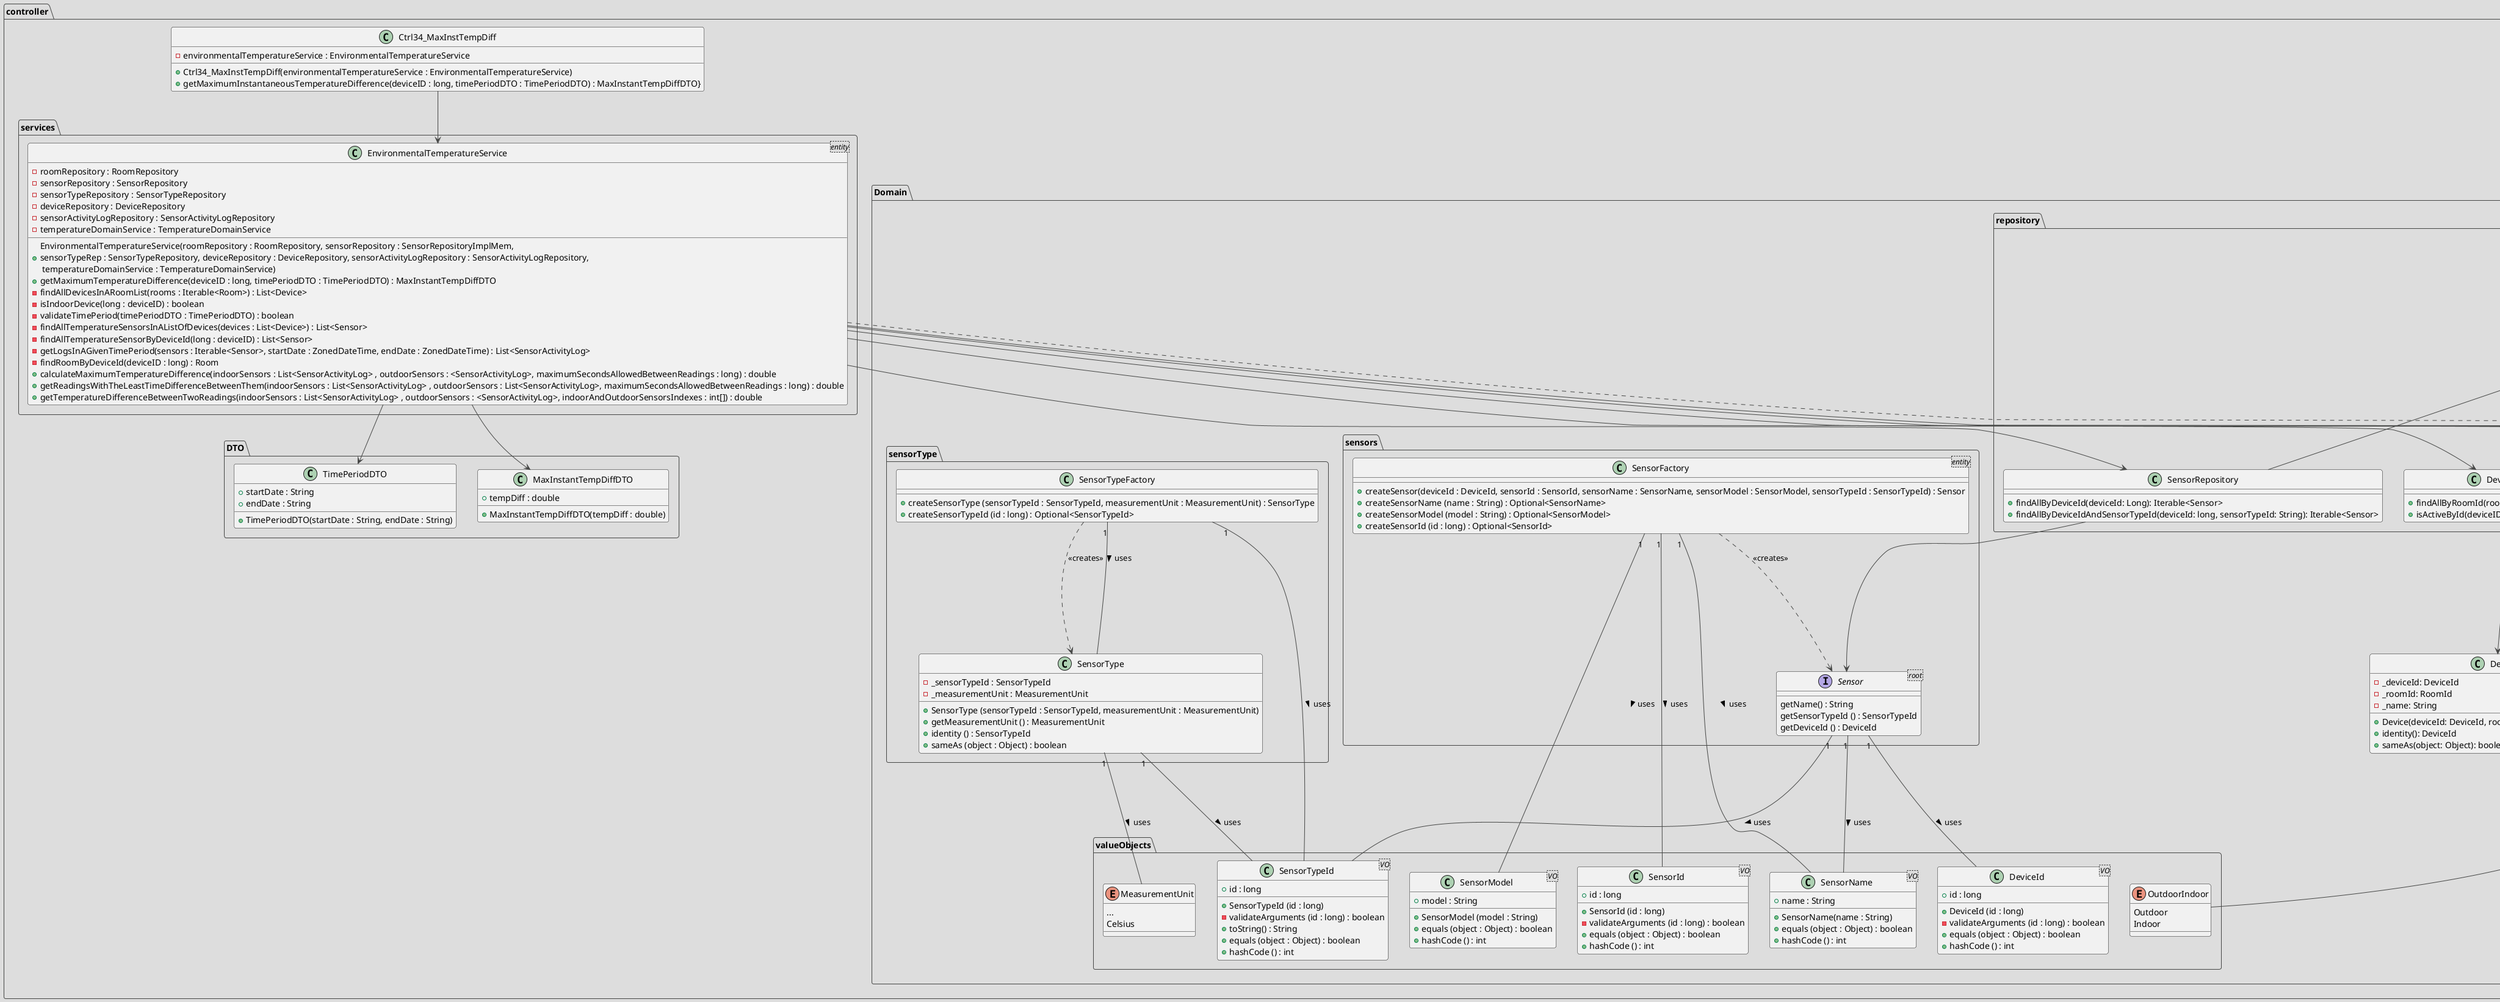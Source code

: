 @startuml
!theme toy

package controller
{
    class Ctrl34_MaxInstTempDiff
    {
        - environmentalTemperatureService : EnvironmentalTemperatureService
        + Ctrl34_MaxInstTempDiff(environmentalTemperatureService : EnvironmentalTemperatureService)
        + getMaximumInstantaneousTemperatureDifference(deviceID : long, timePeriodDTO : TimePeriodDTO) : MaxInstantTempDiffDTO}
    }

    package services
    {
        class EnvironmentalTemperatureService<entity>
        {
            - roomRepository : RoomRepository
            - sensorRepository : SensorRepository
            - sensorTypeRepository : SensorTypeRepository
            - deviceRepository : DeviceRepository
            - sensorActivityLogRepository : SensorActivityLogRepository
            - temperatureDomainService : TemperatureDomainService

            + EnvironmentalTemperatureService(roomRepository : RoomRepository, sensorRepository : SensorRepositoryImplMem,\nsensorTypeRep : SensorTypeRepository, deviceRepository : DeviceRepository, sensorActivityLogRepository : SensorActivityLogRepository,\n temperatureDomainService : TemperatureDomainService)
            + getMaximumTemperatureDifference(deviceID : long, timePeriodDTO : TimePeriodDTO) : MaxInstantTempDiffDTO
            - findAllDevicesInARoomList(rooms : Iterable<Room>) : List<Device>
            - isIndoorDevice(long : deviceID) : boolean
            - validateTimePeriod(timePeriodDTO : TimePeriodDTO) : boolean
            - findAllTemperatureSensorsInAListOfDevices(devices : List<Device>) : List<Sensor>
            - findAllTemperatureSensorByDeviceId(long : deviceID) : List<Sensor>
            - getLogsInAGivenTimePeriod(sensors : Iterable<Sensor>, startDate : ZonedDateTime, endDate : ZonedDateTime) : List<SensorActivityLog>
            - findRoomByDeviceId(deviceID : long) : Room
            + calculateMaximumTemperatureDifference(indoorSensors : List<SensorActivityLog> , outdoorSensors : <SensorActivityLog>, maximumSecondsAllowedBetweenReadings : long) : double
            + getReadingsWithTheLeastTimeDifferenceBetweenThem(indoorSensors : List<SensorActivityLog> , outdoorSensors : List<SensorActivityLog>, maximumSecondsAllowedBetweenReadings : long) : double
            + getTemperatureDifferenceBetweenTwoReadings(indoorSensors : List<SensorActivityLog> , outdoorSensors : <SensorActivityLog>, indoorAndOutdoorSensorsIndexes : int[]) : double
       }
    }

    package DTO
    {
        class TimePeriodDTO
        {
            + startDate : String
            + endDate : String
            + TimePeriodDTO(startDate : String, endDate : String)
        }

        class MaxInstantTempDiffDTO
        {
            + tempDiff : double
            + MaxInstantTempDiffDTO(tempDiff : double)
        }
    }

    package Domain
    {
        package repository
        {
            class Repository
            {
                + save(T entity): T
                + findAll(): Iterable<T>
                + findById(id: ID): Optional<T>
                + existsById(id: ID): boolean
            }

            class RoomRepository
            {
                + findAllByHouseId(houseId: Long): Iterable<Room>
                + findAllByHouseIdAndOutdoorIndoor(id: long, outdoorIndoor: OutdoorIndoor): Iterable<Room>
            }

            class SensorRepository
            {
                + findAllByDeviceId(deviceId: Long): Iterable<Sensor>
                + findAllByDeviceIdAndSensorTypeId(deviceId: long, sensorTypeId: String): Iterable<Sensor>
            }

            class SensorTypeRepository
            {
                ...
                + findById
            }

            class DeviceRepository
            {
                + findAllByRoomId(roomId: Long): Iterable<Device>
                + isActiveById(deviceID: DeviceID): boolean
            }

            class SensorActivityLogRepository
            {
                + findAllBySensorIdAndTimestampBetween(sensorId: long, startDate: ZonedDateTime, endDate: ZonedDateTime): Iterable<SensorActivityLog>
            }
        }

        class Room
        {
            - _roomId: RoomId
            - _houseId: HouseId
            - _name: String
            - _outdoorIndoor: OutdoorIndoor
            + Room(roomId: RoomId, houseId: HouseId, name: String, outdoorIndoor: OutdoorIndoor)
            + identity(): RoomId
            + sameAs(object: Object): boolean
            + getOutdoorIndoor(): OutdoorIndoor
        }

        class Device
        {
            - _deviceId: DeviceId
            - _roomId: RoomId
            - _name: String
            + Device(deviceId: DeviceId, roomId: RoomId, name: String)
            + identity(): DeviceId
            + sameAs(object: Object): boolean
        }

        package activityLog
        {
            package implementation
            {
                class SensorActivityLog
                {
                    - _activityLogId: ActivityLogId
                    - _timeStamp: TimeStamp
                    - _sensorId: SensorId
                    - _measurement: Measurement
                    + SensorActivityLog(activityLogId: ActivityLogId, timeStamp: TimeStamp , sensorId: SensorId, measurement: Measurement): SensorActivityLog
                    + getLogTime(): TimeStamp
                    + getSensorId(): SensorId
                    + getMeasurement(): Measurement
                    + identity(): ActivityLogId
                    + sameAs(object: Object): boolean
                    - validateArguments(activityLogId: ActivityLogId, timeStamp: TimeStamp, sensorId: SensorId, measurement: Measurement): void
                }
            }
        }

        package sensors
        {
            class SensorFactory<entity>
            {
                + createSensor(deviceId : DeviceId, sensorId : SensorId, sensorName : SensorName, sensorModel : SensorModel, sensorTypeId : SensorTypeId) : Sensor
                + createSensorName (name : String) : Optional<SensorName>
                + createSensorModel (model : String) : Optional<SensorModel>
                + createSensorId (id : long) : Optional<SensorId>
            }

            interface Sensor <root>
            {
                getName() : String
                getSensorTypeId () : SensorTypeId
                getDeviceId () : DeviceId
            }
        }

        package sensorType {
            class SensorType
            {
                - _sensorTypeId : SensorTypeId
                - _measurementUnit : MeasurementUnit
                + SensorType (sensorTypeId : SensorTypeId, measurementUnit : MeasurementUnit)
                + getMeasurementUnit () : MeasurementUnit
                + identity () : SensorTypeId
                + sameAs (object : Object) : boolean
            }

            class SensorTypeFactory
            {
                + createSensorType (sensorTypeId : SensorTypeId, measurementUnit : MeasurementUnit) : SensorType
                + createSensorTypeId (id : long) : Optional<SensorTypeId>
            }
        }

        package valueObjects
        {
            class DeviceId<VO>
            {
                + id : long
                + DeviceId (id : long)
                - validateArguments (id : long) : boolean
                + equals (object : Object) : boolean
                + hashCode () : int
            }

            class SensorModel<VO>
            {
                + model : String
                + SensorModel (model : String)
                + equals (object : Object) : boolean
                + hashCode () : int
            }

            class SensorName<VO>{
                + name : String
                + SensorName(name : String)
                + equals (object : Object) : boolean
                + hashCode () : int
            }

            class SensorId <VO>{
                + id : long
                + SensorId (id : long)
                - validateArguments (id : long) : boolean
                + equals (object : Object) : boolean
                + hashCode () : int
            }

            class SensorTypeId <VO>{
                + id : long
                + SensorTypeId (id : long)
                - validateArguments (id : long) : boolean
                + toString() : String
                + equals (object : Object) : boolean
                + hashCode () : int
            }

            enum MeasurementUnit
            {
                ...
                Celsius
            }

        enum OutdoorIndoor
        {
            Outdoor
            Indoor
        }
        }
    }
}


Ctrl34_MaxInstTempDiff --> EnvironmentalTemperatureService

EnvironmentalTemperatureService --> RoomRepository
EnvironmentalTemperatureService --> SensorRepository
EnvironmentalTemperatureService --> SensorTypeRepository
EnvironmentalTemperatureService --> DeviceRepository
EnvironmentalTemperatureService --> SensorActivityLogRepository
EnvironmentalTemperatureService --> MaxInstantTempDiffDTO
EnvironmentalTemperatureService --> TimePeriodDTO

RoomRepository -up-|> Repository
SensorRepository -up-|> Repository
SensorTypeRepository -up-|> Repository
DeviceRepository -up-|> Repository
SensorActivityLogRepository -up-|> Repository

SensorFactory ..> Sensor : <<creates>>
SensorTypeFactory ..> SensorType : <<creates>>
SensorFactory "1"-- SensorName : uses >
SensorFactory "1"-- SensorModel : uses >
SensorFactory "1"-- SensorId : uses >
Sensor "1"-- SensorName : uses >
Sensor "1"-- SensorTypeId : uses >
Sensor "1"-- DeviceId : uses >
SensorType "1"-- SensorTypeId : uses >
SensorType "1"-- MeasurementUnit : uses >
SensorTypeFactory "1"-- SensorType : uses >
SensorTypeFactory "1"-- SensorTypeId : uses >

RoomRepository --> Room
RoomRepository "1"-- OutdoorIndoor : uses >
DeviceRepository --> Device
SensorRepository --> Sensor
SensorActivityLogRepository --> SensorActivityLog

EnvironmentalTemperatureService ..> SensorActivityLog : <<calculates>>

@enduml